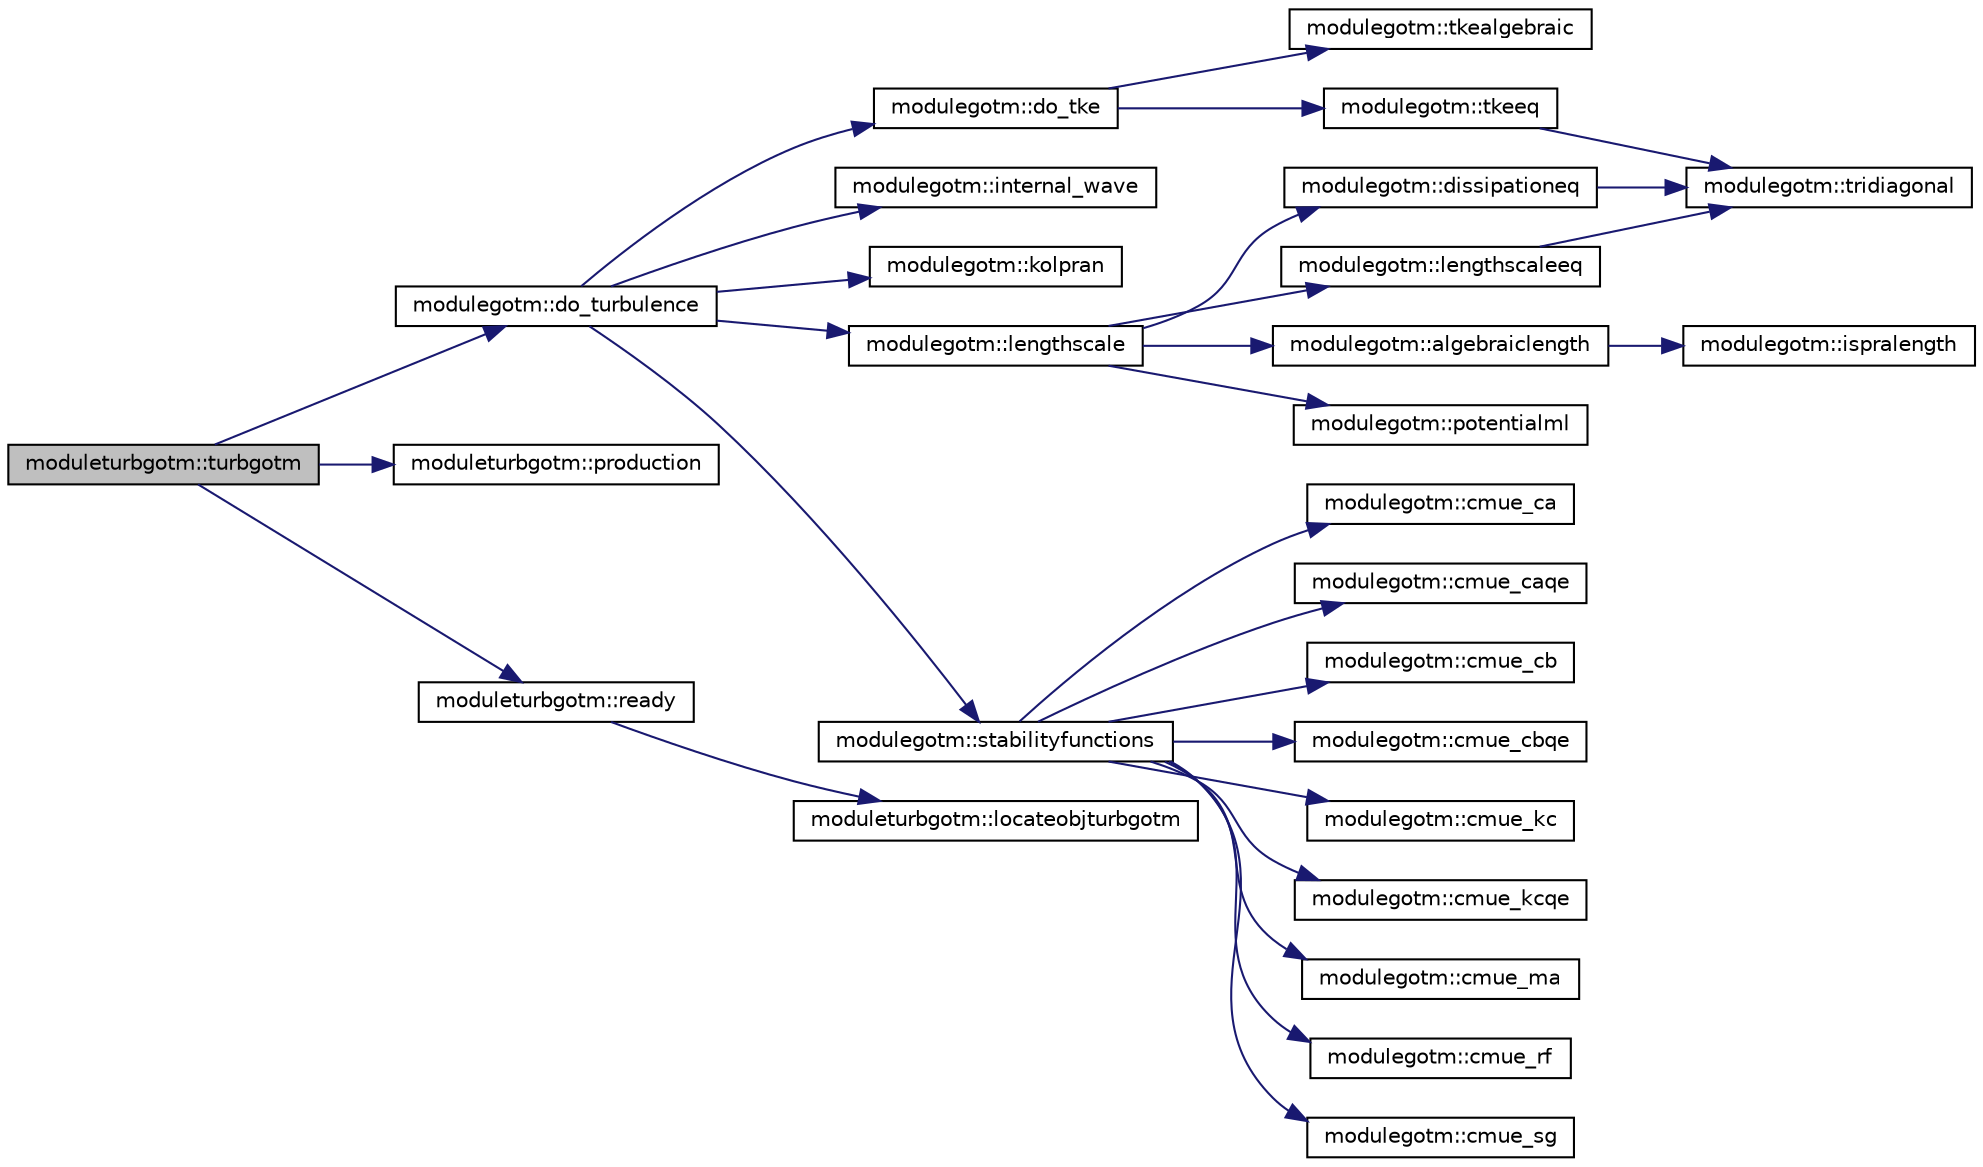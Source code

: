 digraph "moduleturbgotm::turbgotm"
{
 // LATEX_PDF_SIZE
  edge [fontname="Helvetica",fontsize="10",labelfontname="Helvetica",labelfontsize="10"];
  node [fontname="Helvetica",fontsize="10",shape=record];
  rankdir="LR";
  Node1 [label="moduleturbgotm::turbgotm",height=0.2,width=0.4,color="black", fillcolor="grey75", style="filled", fontcolor="black",tooltip=" "];
  Node1 -> Node2 [color="midnightblue",fontsize="10",style="solid",fontname="Helvetica"];
  Node2 [label="modulegotm::do_turbulence",height=0.2,width=0.4,color="black", fillcolor="white", style="filled",URL="$namespacemodulegotm.html#a4ca35153e188114f4f02fe276d302d14",tooltip=" "];
  Node2 -> Node3 [color="midnightblue",fontsize="10",style="solid",fontname="Helvetica"];
  Node3 [label="modulegotm::do_tke",height=0.2,width=0.4,color="black", fillcolor="white", style="filled",URL="$namespacemodulegotm.html#ae39109acd910c29deba62e83a6edce50",tooltip=" "];
  Node3 -> Node4 [color="midnightblue",fontsize="10",style="solid",fontname="Helvetica"];
  Node4 [label="modulegotm::tkealgebraic",height=0.2,width=0.4,color="black", fillcolor="white", style="filled",URL="$namespacemodulegotm.html#afc07b47188fabbcdd572769fce2e7e97",tooltip=" "];
  Node3 -> Node5 [color="midnightblue",fontsize="10",style="solid",fontname="Helvetica"];
  Node5 [label="modulegotm::tkeeq",height=0.2,width=0.4,color="black", fillcolor="white", style="filled",URL="$namespacemodulegotm.html#aa2677c2275ef6e84a615765d4db0772c",tooltip=" "];
  Node5 -> Node6 [color="midnightblue",fontsize="10",style="solid",fontname="Helvetica"];
  Node6 [label="modulegotm::tridiagonal",height=0.2,width=0.4,color="black", fillcolor="white", style="filled",URL="$namespacemodulegotm.html#a95c763a61ad96de7516848ea4a686fdb",tooltip=" "];
  Node2 -> Node7 [color="midnightblue",fontsize="10",style="solid",fontname="Helvetica"];
  Node7 [label="modulegotm::internal_wave",height=0.2,width=0.4,color="black", fillcolor="white", style="filled",URL="$namespacemodulegotm.html#a4287a5fde4824d73e35ee66bf90b5f3b",tooltip=" "];
  Node2 -> Node8 [color="midnightblue",fontsize="10",style="solid",fontname="Helvetica"];
  Node8 [label="modulegotm::kolpran",height=0.2,width=0.4,color="black", fillcolor="white", style="filled",URL="$namespacemodulegotm.html#a41a284016e83d9fe85740b08ed8abdc2",tooltip=" "];
  Node2 -> Node9 [color="midnightblue",fontsize="10",style="solid",fontname="Helvetica"];
  Node9 [label="modulegotm::lengthscale",height=0.2,width=0.4,color="black", fillcolor="white", style="filled",URL="$namespacemodulegotm.html#a2d9e32d408a390b64575234c5dd95f62",tooltip=" "];
  Node9 -> Node10 [color="midnightblue",fontsize="10",style="solid",fontname="Helvetica"];
  Node10 [label="modulegotm::algebraiclength",height=0.2,width=0.4,color="black", fillcolor="white", style="filled",URL="$namespacemodulegotm.html#a91db88191066626042c7b8aba8a116ab",tooltip=" "];
  Node10 -> Node11 [color="midnightblue",fontsize="10",style="solid",fontname="Helvetica"];
  Node11 [label="modulegotm::ispralength",height=0.2,width=0.4,color="black", fillcolor="white", style="filled",URL="$namespacemodulegotm.html#a8afda9608a508419c6574b11765db424",tooltip=" "];
  Node9 -> Node12 [color="midnightblue",fontsize="10",style="solid",fontname="Helvetica"];
  Node12 [label="modulegotm::dissipationeq",height=0.2,width=0.4,color="black", fillcolor="white", style="filled",URL="$namespacemodulegotm.html#ac05dd8d50f9ddc2c286122142f8a400e",tooltip=" "];
  Node12 -> Node6 [color="midnightblue",fontsize="10",style="solid",fontname="Helvetica"];
  Node9 -> Node13 [color="midnightblue",fontsize="10",style="solid",fontname="Helvetica"];
  Node13 [label="modulegotm::lengthscaleeq",height=0.2,width=0.4,color="black", fillcolor="white", style="filled",URL="$namespacemodulegotm.html#a82edc4e2eec49fb4f24fc31918908aef",tooltip=" "];
  Node13 -> Node6 [color="midnightblue",fontsize="10",style="solid",fontname="Helvetica"];
  Node9 -> Node14 [color="midnightblue",fontsize="10",style="solid",fontname="Helvetica"];
  Node14 [label="modulegotm::potentialml",height=0.2,width=0.4,color="black", fillcolor="white", style="filled",URL="$namespacemodulegotm.html#a2ac21e06e59e99b089466cd065b15ca3",tooltip=" "];
  Node2 -> Node15 [color="midnightblue",fontsize="10",style="solid",fontname="Helvetica"];
  Node15 [label="modulegotm::stabilityfunctions",height=0.2,width=0.4,color="black", fillcolor="white", style="filled",URL="$namespacemodulegotm.html#a0e2f0ad43d12c00ed95b6fdef24dc5eb",tooltip=" "];
  Node15 -> Node16 [color="midnightblue",fontsize="10",style="solid",fontname="Helvetica"];
  Node16 [label="modulegotm::cmue_ca",height=0.2,width=0.4,color="black", fillcolor="white", style="filled",URL="$namespacemodulegotm.html#a8f3eabf069e4530d9ca2df0e3228c074",tooltip=" "];
  Node15 -> Node17 [color="midnightblue",fontsize="10",style="solid",fontname="Helvetica"];
  Node17 [label="modulegotm::cmue_caqe",height=0.2,width=0.4,color="black", fillcolor="white", style="filled",URL="$namespacemodulegotm.html#a38a0c42b81c2a8bae8ae60d20ed0df23",tooltip=" "];
  Node15 -> Node18 [color="midnightblue",fontsize="10",style="solid",fontname="Helvetica"];
  Node18 [label="modulegotm::cmue_cb",height=0.2,width=0.4,color="black", fillcolor="white", style="filled",URL="$namespacemodulegotm.html#a2b38e80c2393abb45f25640cd3fda481",tooltip=" "];
  Node15 -> Node19 [color="midnightblue",fontsize="10",style="solid",fontname="Helvetica"];
  Node19 [label="modulegotm::cmue_cbqe",height=0.2,width=0.4,color="black", fillcolor="white", style="filled",URL="$namespacemodulegotm.html#ab183ae0777bf5a1d3c5b4ebbb9c2b9b5",tooltip=" "];
  Node15 -> Node20 [color="midnightblue",fontsize="10",style="solid",fontname="Helvetica"];
  Node20 [label="modulegotm::cmue_kc",height=0.2,width=0.4,color="black", fillcolor="white", style="filled",URL="$namespacemodulegotm.html#a39841630271ec0cdc9e21a9bc1bfc289",tooltip=" "];
  Node15 -> Node21 [color="midnightblue",fontsize="10",style="solid",fontname="Helvetica"];
  Node21 [label="modulegotm::cmue_kcqe",height=0.2,width=0.4,color="black", fillcolor="white", style="filled",URL="$namespacemodulegotm.html#ab365e1ebbb95df9750427f6340cac165",tooltip=" "];
  Node15 -> Node22 [color="midnightblue",fontsize="10",style="solid",fontname="Helvetica"];
  Node22 [label="modulegotm::cmue_ma",height=0.2,width=0.4,color="black", fillcolor="white", style="filled",URL="$namespacemodulegotm.html#a35d3226a2d10d64e249360320b18c8a4",tooltip=" "];
  Node15 -> Node23 [color="midnightblue",fontsize="10",style="solid",fontname="Helvetica"];
  Node23 [label="modulegotm::cmue_rf",height=0.2,width=0.4,color="black", fillcolor="white", style="filled",URL="$namespacemodulegotm.html#a9f8f0a6e92610182a87816932d096a5a",tooltip=" "];
  Node15 -> Node24 [color="midnightblue",fontsize="10",style="solid",fontname="Helvetica"];
  Node24 [label="modulegotm::cmue_sg",height=0.2,width=0.4,color="black", fillcolor="white", style="filled",URL="$namespacemodulegotm.html#a532d05762eb6990a602d72c0cf825f66",tooltip=" "];
  Node1 -> Node25 [color="midnightblue",fontsize="10",style="solid",fontname="Helvetica"];
  Node25 [label="moduleturbgotm::production",height=0.2,width=0.4,color="black", fillcolor="white", style="filled",URL="$namespacemoduleturbgotm.html#a67c6b885be20c57ed033df6706d9adab",tooltip=" "];
  Node1 -> Node26 [color="midnightblue",fontsize="10",style="solid",fontname="Helvetica"];
  Node26 [label="moduleturbgotm::ready",height=0.2,width=0.4,color="black", fillcolor="white", style="filled",URL="$namespacemoduleturbgotm.html#a8b59a232d6c61837f14e169cef43d695",tooltip=" "];
  Node26 -> Node27 [color="midnightblue",fontsize="10",style="solid",fontname="Helvetica"];
  Node27 [label="moduleturbgotm::locateobjturbgotm",height=0.2,width=0.4,color="black", fillcolor="white", style="filled",URL="$namespacemoduleturbgotm.html#a2445ccc2c59cf2ae892fd78dda123a3d",tooltip=" "];
}
